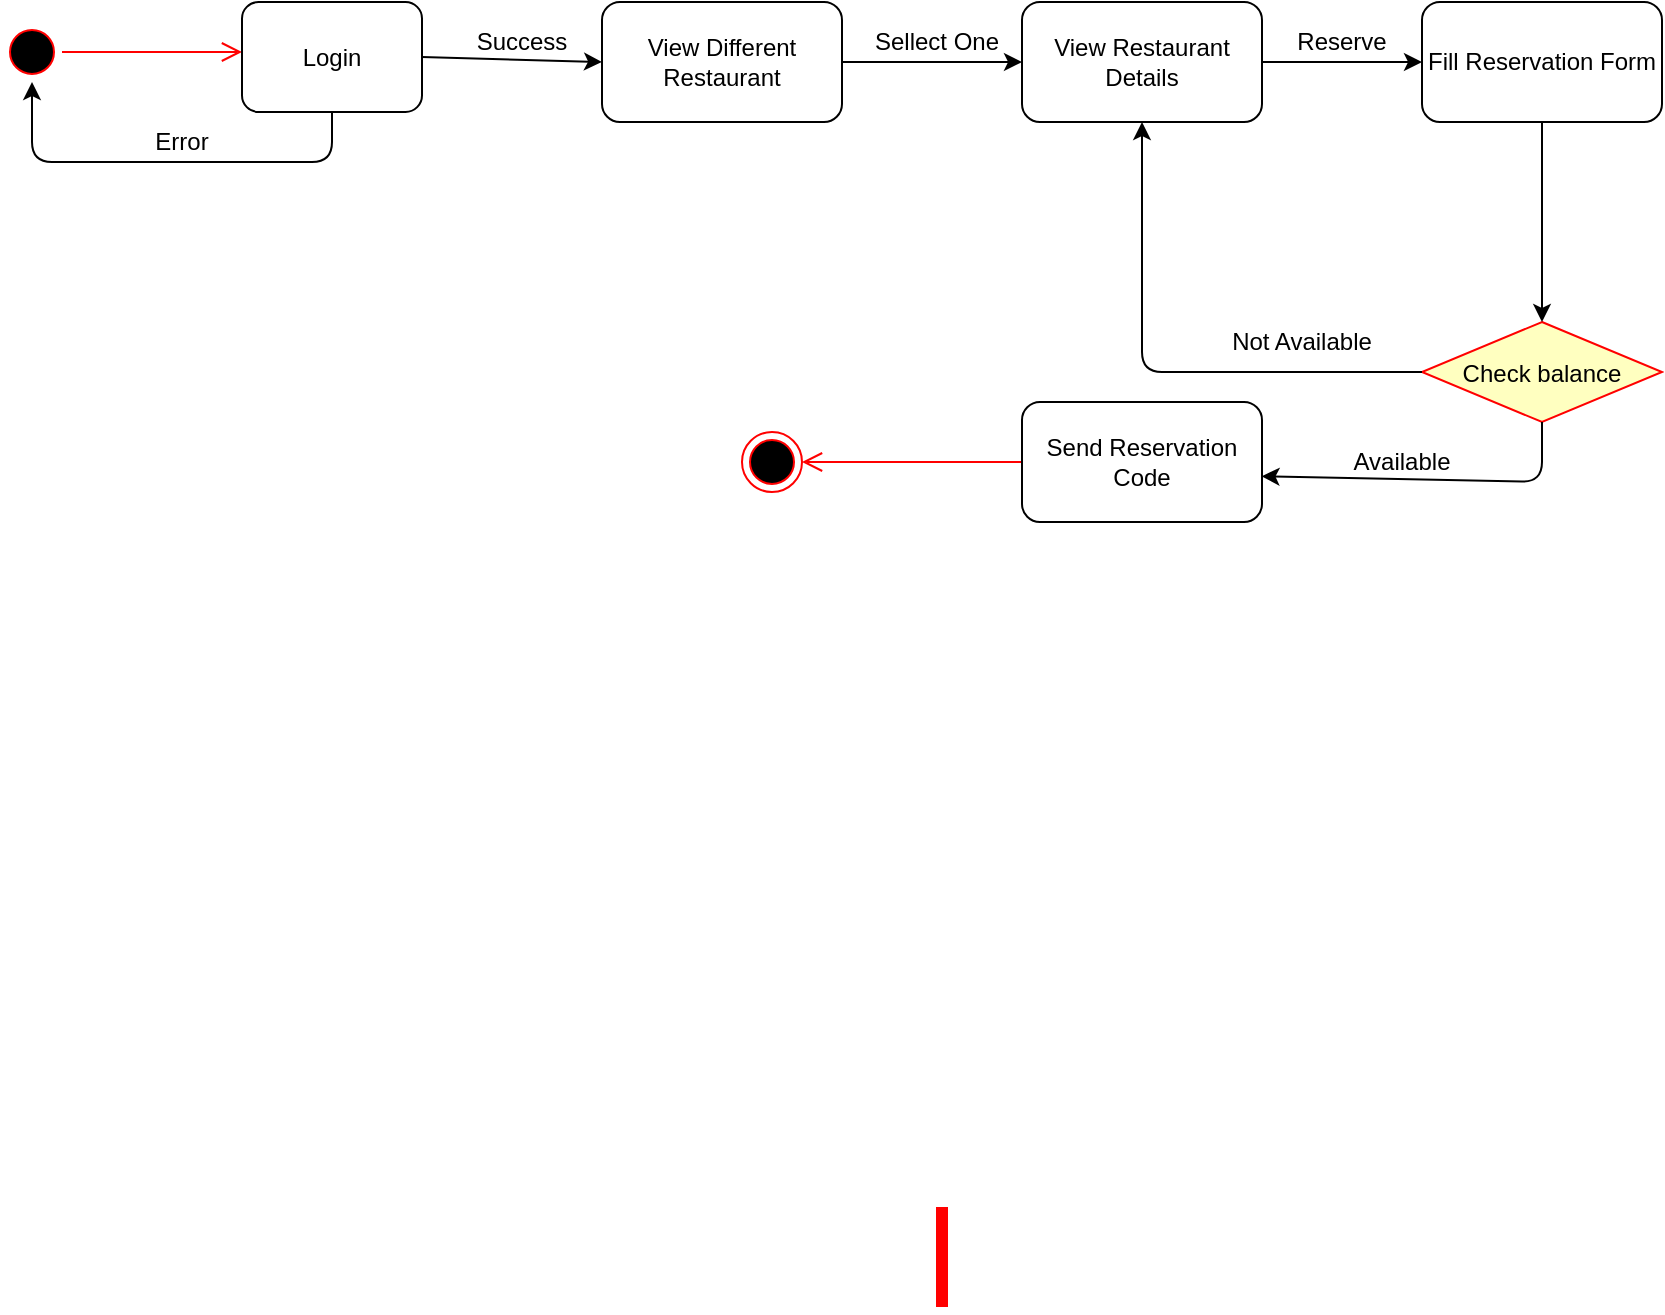 <mxfile version="14.8.1" type="github">
  <diagram name="Page-1" id="e7e014a7-5840-1c2e-5031-d8a46d1fe8dd">
    <mxGraphModel dx="943" dy="939" grid="1" gridSize="10" guides="1" tooltips="1" connect="1" arrows="1" fold="1" page="1" pageScale="1" pageWidth="1169" pageHeight="826" background="none" math="0" shadow="0">
      <root>
        <mxCell id="0" />
        <mxCell id="1" parent="0" />
        <mxCell id="5-Sv5x_z2HHwUXPaBKBT-41" value="" style="ellipse;shape=endState;fillColor=#000000;strokeColor=#ff0000" vertex="1" parent="1">
          <mxGeometry x="460" y="375" width="30" height="30" as="geometry" />
        </mxCell>
        <mxCell id="13" value="" style="ellipse;shape=startState;fillColor=#000000;strokeColor=#ff0000;" parent="1" vertex="1">
          <mxGeometry x="90" y="170" width="30" height="30" as="geometry" />
        </mxCell>
        <mxCell id="14" value="" style="edgeStyle=elbowEdgeStyle;elbow=horizontal;verticalAlign=bottom;endArrow=open;endSize=8;strokeColor=#FF0000;endFill=1;rounded=0" parent="1" source="13" edge="1">
          <mxGeometry x="484.5" y="148" as="geometry">
            <mxPoint x="210" y="185" as="targetPoint" />
            <Array as="points">
              <mxPoint x="160" y="185" />
            </Array>
          </mxGeometry>
        </mxCell>
        <mxCell id="21" value="Check balance" style="rhombus;fillColor=#ffffc0;strokeColor=#ff0000;" parent="1" vertex="1">
          <mxGeometry x="800" y="320" width="120" height="50" as="geometry" />
        </mxCell>
        <mxCell id="25" value="" style="shape=line;strokeWidth=6;strokeColor=#ff0000;rotation=90" parent="1" vertex="1">
          <mxGeometry x="535" y="780" width="50" height="15" as="geometry" />
        </mxCell>
        <mxCell id="5-Sv5x_z2HHwUXPaBKBT-44" value="Login" style="rounded=1;whiteSpace=wrap;html=1;" vertex="1" parent="1">
          <mxGeometry x="210" y="160" width="90" height="55" as="geometry" />
        </mxCell>
        <mxCell id="5-Sv5x_z2HHwUXPaBKBT-46" value="View Different Restaurant" style="rounded=1;whiteSpace=wrap;html=1;" vertex="1" parent="1">
          <mxGeometry x="390" y="160" width="120" height="60" as="geometry" />
        </mxCell>
        <mxCell id="5-Sv5x_z2HHwUXPaBKBT-47" value="" style="edgeStyle=elbowEdgeStyle;elbow=horizontal;verticalAlign=bottom;endArrow=open;endSize=8;strokeColor=#FF0000;endFill=1;rounded=0;exitX=0;exitY=0.5;exitDx=0;exitDy=0;entryX=1;entryY=0.5;entryDx=0;entryDy=0;" edge="1" parent="1" source="5-Sv5x_z2HHwUXPaBKBT-60" target="5-Sv5x_z2HHwUXPaBKBT-41">
          <mxGeometry x="684.5" y="303" as="geometry">
            <mxPoint x="500" y="390" as="targetPoint" />
            <mxPoint x="320" y="340" as="sourcePoint" />
            <Array as="points">
              <mxPoint x="500" y="390" />
            </Array>
          </mxGeometry>
        </mxCell>
        <mxCell id="5-Sv5x_z2HHwUXPaBKBT-48" value="Success" style="text;html=1;strokeColor=none;fillColor=none;align=center;verticalAlign=middle;whiteSpace=wrap;rounded=0;" vertex="1" parent="1">
          <mxGeometry x="330" y="170" width="40" height="20" as="geometry" />
        </mxCell>
        <mxCell id="5-Sv5x_z2HHwUXPaBKBT-49" value="" style="endArrow=classic;html=1;exitX=0.5;exitY=1;exitDx=0;exitDy=0;entryX=0.5;entryY=1;entryDx=0;entryDy=0;" edge="1" parent="1" source="5-Sv5x_z2HHwUXPaBKBT-44" target="13">
          <mxGeometry width="50" height="50" relative="1" as="geometry">
            <mxPoint x="330" y="400" as="sourcePoint" />
            <mxPoint x="380" y="350" as="targetPoint" />
            <Array as="points">
              <mxPoint x="255" y="240" />
              <mxPoint x="180" y="240" />
              <mxPoint x="105" y="240" />
            </Array>
          </mxGeometry>
        </mxCell>
        <mxCell id="5-Sv5x_z2HHwUXPaBKBT-50" value="Error" style="text;html=1;strokeColor=none;fillColor=none;align=center;verticalAlign=middle;whiteSpace=wrap;rounded=0;" vertex="1" parent="1">
          <mxGeometry x="160" y="220" width="40" height="20" as="geometry" />
        </mxCell>
        <mxCell id="5-Sv5x_z2HHwUXPaBKBT-51" value="" style="endArrow=classic;html=1;exitX=1;exitY=0.5;exitDx=0;exitDy=0;" edge="1" parent="1" source="5-Sv5x_z2HHwUXPaBKBT-46">
          <mxGeometry width="50" height="50" relative="1" as="geometry">
            <mxPoint x="590" y="320" as="sourcePoint" />
            <mxPoint x="600" y="190" as="targetPoint" />
          </mxGeometry>
        </mxCell>
        <mxCell id="5-Sv5x_z2HHwUXPaBKBT-52" value="Sellect One" style="text;html=1;strokeColor=none;fillColor=none;align=center;verticalAlign=middle;whiteSpace=wrap;rounded=0;" vertex="1" parent="1">
          <mxGeometry x="520" y="170" width="75" height="20" as="geometry" />
        </mxCell>
        <mxCell id="5-Sv5x_z2HHwUXPaBKBT-53" value="View Restaurant Details" style="rounded=1;whiteSpace=wrap;html=1;" vertex="1" parent="1">
          <mxGeometry x="600" y="160" width="120" height="60" as="geometry" />
        </mxCell>
        <mxCell id="5-Sv5x_z2HHwUXPaBKBT-54" value="Reserve" style="text;html=1;strokeColor=none;fillColor=none;align=center;verticalAlign=middle;whiteSpace=wrap;rounded=0;" vertex="1" parent="1">
          <mxGeometry x="740" y="170" width="40" height="20" as="geometry" />
        </mxCell>
        <mxCell id="5-Sv5x_z2HHwUXPaBKBT-55" value="" style="endArrow=classic;html=1;exitX=1;exitY=0.5;exitDx=0;exitDy=0;" edge="1" parent="1" source="5-Sv5x_z2HHwUXPaBKBT-53">
          <mxGeometry width="50" height="50" relative="1" as="geometry">
            <mxPoint x="510" y="440" as="sourcePoint" />
            <mxPoint x="800" y="190" as="targetPoint" />
          </mxGeometry>
        </mxCell>
        <mxCell id="5-Sv5x_z2HHwUXPaBKBT-56" value="Fill Reservation Form" style="rounded=1;whiteSpace=wrap;html=1;" vertex="1" parent="1">
          <mxGeometry x="800" y="160" width="120" height="60" as="geometry" />
        </mxCell>
        <mxCell id="5-Sv5x_z2HHwUXPaBKBT-58" value="" style="endArrow=classic;html=1;exitX=0.5;exitY=1;exitDx=0;exitDy=0;entryX=0.5;entryY=0;entryDx=0;entryDy=0;" edge="1" parent="1" source="5-Sv5x_z2HHwUXPaBKBT-56">
          <mxGeometry width="50" height="50" relative="1" as="geometry">
            <mxPoint x="530" y="430" as="sourcePoint" />
            <mxPoint x="860" y="320" as="targetPoint" />
          </mxGeometry>
        </mxCell>
        <mxCell id="5-Sv5x_z2HHwUXPaBKBT-60" value="Send Reservation Code" style="rounded=1;whiteSpace=wrap;html=1;" vertex="1" parent="1">
          <mxGeometry x="600" y="360" width="120" height="60" as="geometry" />
        </mxCell>
        <mxCell id="5-Sv5x_z2HHwUXPaBKBT-61" value="" style="endArrow=classic;html=1;exitX=0.5;exitY=1;exitDx=0;exitDy=0;entryX=0.998;entryY=0.619;entryDx=0;entryDy=0;entryPerimeter=0;" edge="1" parent="1" source="21" target="5-Sv5x_z2HHwUXPaBKBT-60">
          <mxGeometry width="50" height="50" relative="1" as="geometry">
            <mxPoint x="760" y="570" as="sourcePoint" />
            <mxPoint x="810" y="520" as="targetPoint" />
            <Array as="points">
              <mxPoint x="860" y="400" />
            </Array>
          </mxGeometry>
        </mxCell>
        <mxCell id="5-Sv5x_z2HHwUXPaBKBT-62" value="Available" style="text;html=1;strokeColor=none;fillColor=none;align=center;verticalAlign=middle;whiteSpace=wrap;rounded=0;" vertex="1" parent="1">
          <mxGeometry x="770" y="380" width="40" height="20" as="geometry" />
        </mxCell>
        <mxCell id="5-Sv5x_z2HHwUXPaBKBT-63" value="" style="endArrow=classic;html=1;exitX=0;exitY=0.5;exitDx=0;exitDy=0;entryX=0.5;entryY=1;entryDx=0;entryDy=0;" edge="1" parent="1" source="21" target="5-Sv5x_z2HHwUXPaBKBT-53">
          <mxGeometry width="50" height="50" relative="1" as="geometry">
            <mxPoint x="460" y="460" as="sourcePoint" />
            <mxPoint x="510" y="410" as="targetPoint" />
            <Array as="points">
              <mxPoint x="660" y="345" />
            </Array>
          </mxGeometry>
        </mxCell>
        <mxCell id="5-Sv5x_z2HHwUXPaBKBT-65" value="Not Available" style="text;html=1;strokeColor=none;fillColor=none;align=center;verticalAlign=middle;whiteSpace=wrap;rounded=0;" vertex="1" parent="1">
          <mxGeometry x="700" y="320" width="80" height="20" as="geometry" />
        </mxCell>
        <mxCell id="5-Sv5x_z2HHwUXPaBKBT-66" value="" style="endArrow=classic;html=1;exitX=1;exitY=0.5;exitDx=0;exitDy=0;" edge="1" parent="1" source="5-Sv5x_z2HHwUXPaBKBT-44">
          <mxGeometry width="50" height="50" relative="1" as="geometry">
            <mxPoint x="330" y="310" as="sourcePoint" />
            <mxPoint x="390" y="190" as="targetPoint" />
          </mxGeometry>
        </mxCell>
      </root>
    </mxGraphModel>
  </diagram>
</mxfile>
